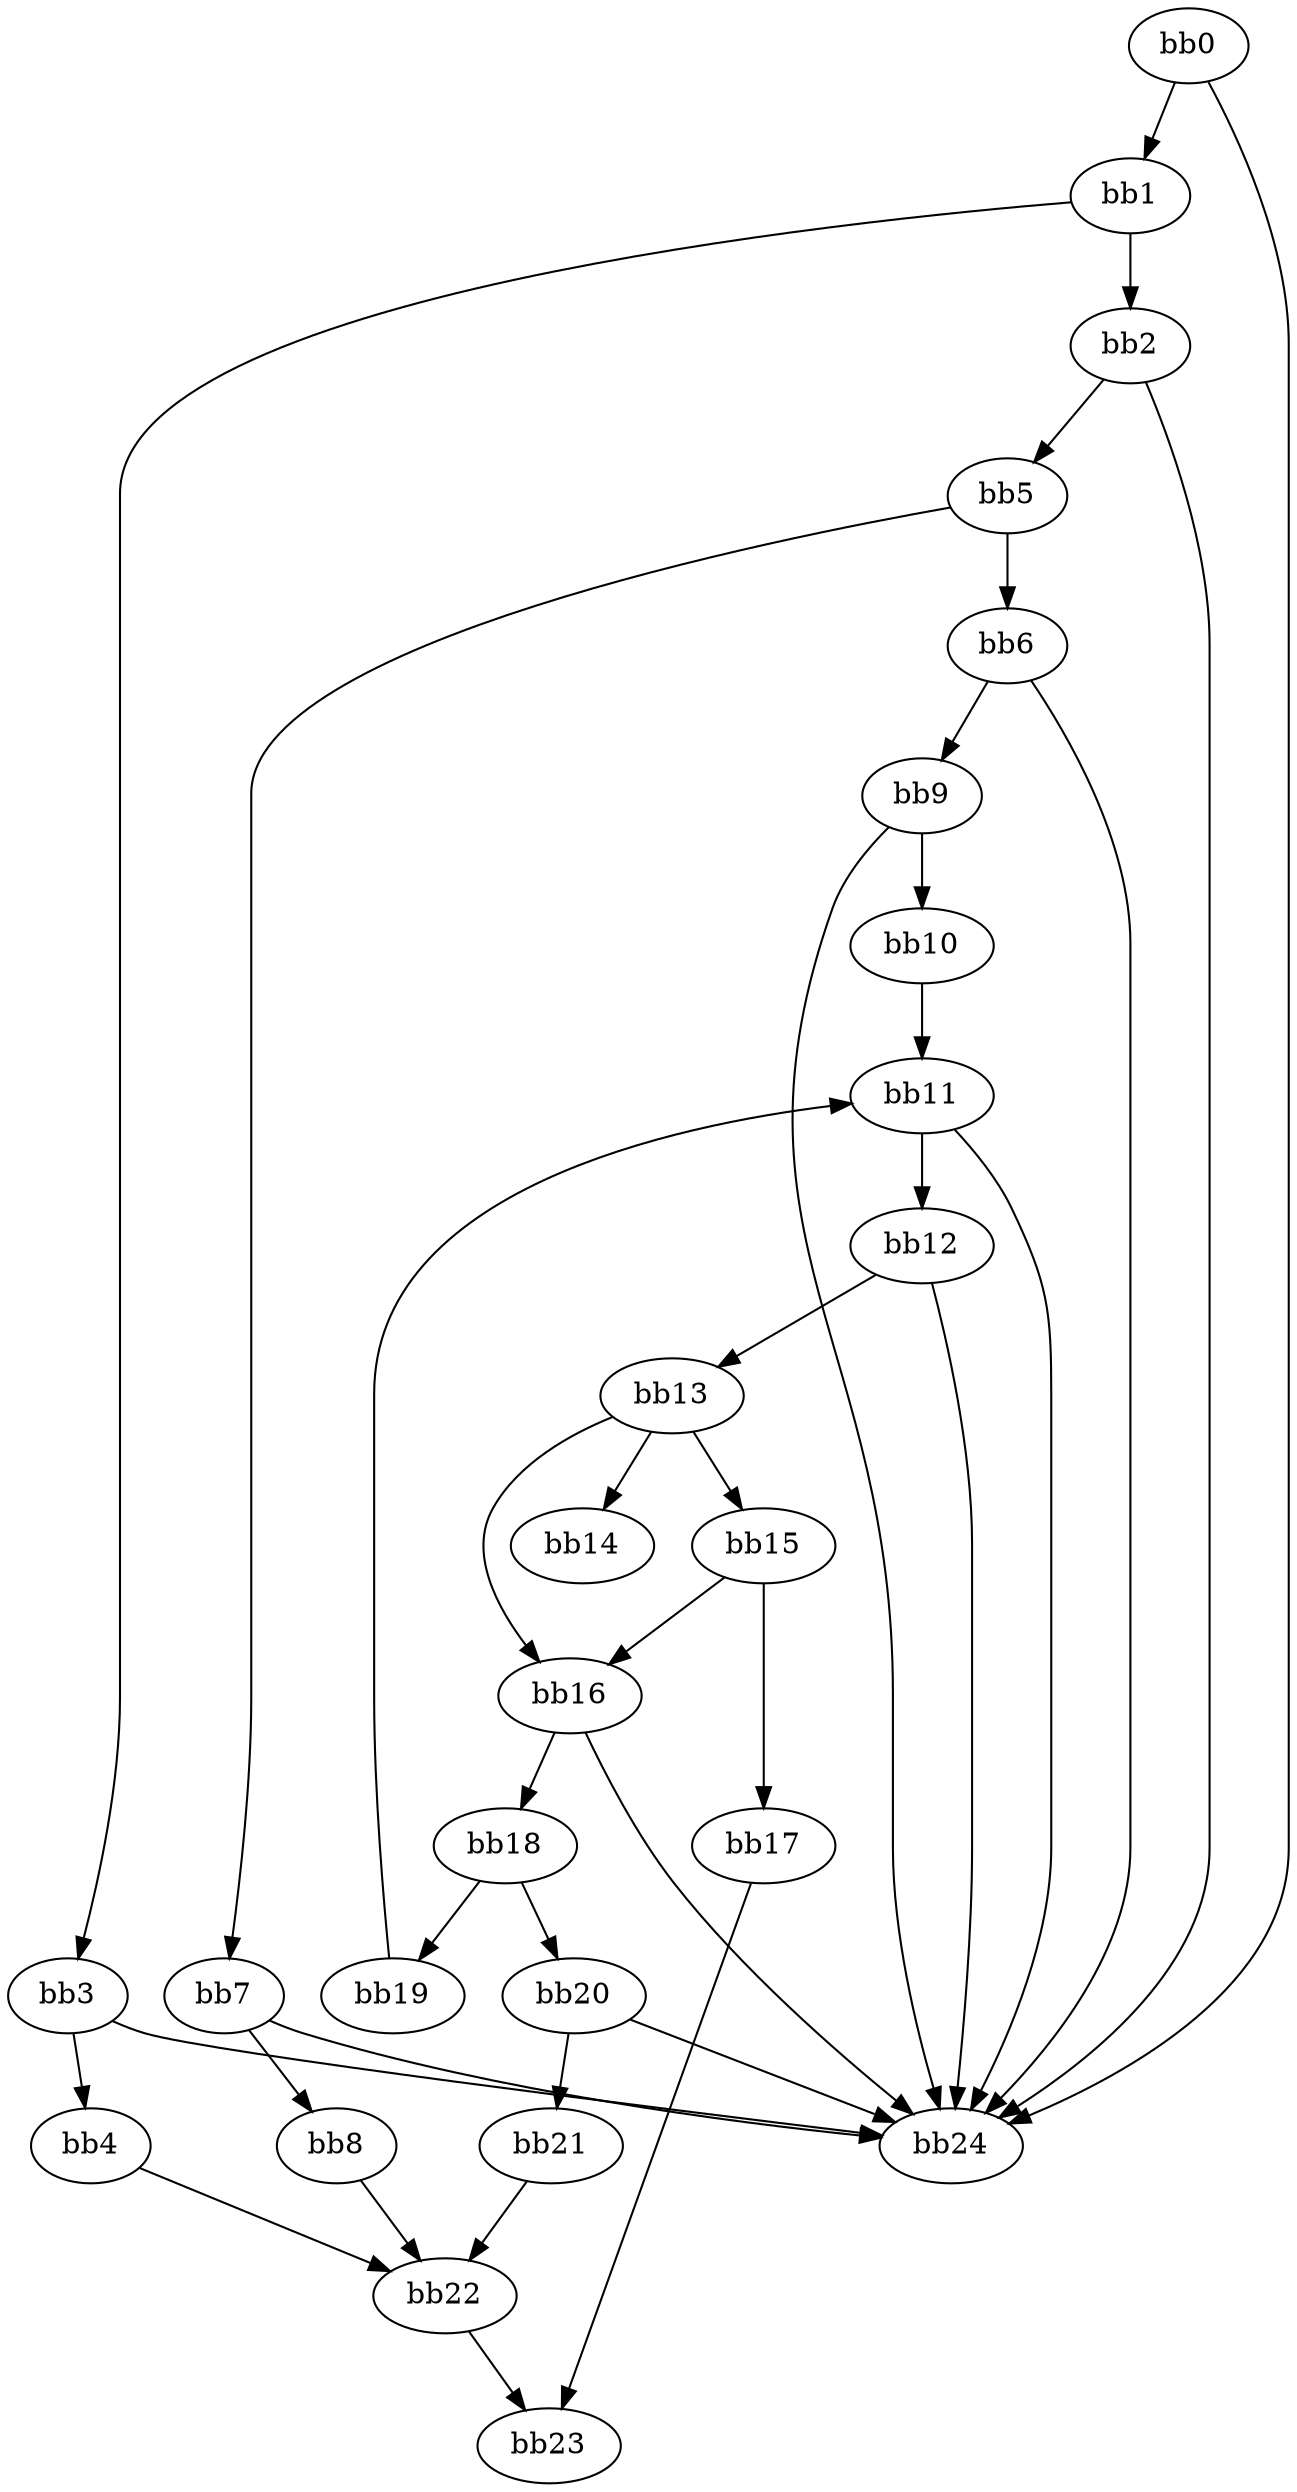 digraph {
    0 [ label = "bb0\l" ]
    1 [ label = "bb1\l" ]
    2 [ label = "bb2\l" ]
    3 [ label = "bb3\l" ]
    4 [ label = "bb4\l" ]
    5 [ label = "bb5\l" ]
    6 [ label = "bb6\l" ]
    7 [ label = "bb7\l" ]
    8 [ label = "bb8\l" ]
    9 [ label = "bb9\l" ]
    10 [ label = "bb10\l" ]
    11 [ label = "bb11\l" ]
    12 [ label = "bb12\l" ]
    13 [ label = "bb13\l" ]
    14 [ label = "bb14\l" ]
    15 [ label = "bb15\l" ]
    16 [ label = "bb16\l" ]
    17 [ label = "bb17\l" ]
    18 [ label = "bb18\l" ]
    19 [ label = "bb19\l" ]
    20 [ label = "bb20\l" ]
    21 [ label = "bb21\l" ]
    22 [ label = "bb22\l" ]
    23 [ label = "bb23\l" ]
    24 [ label = "bb24\l" ]
    0 -> 1 [ ]
    0 -> 24 [ ]
    1 -> 2 [ ]
    1 -> 3 [ ]
    2 -> 5 [ ]
    2 -> 24 [ ]
    3 -> 4 [ ]
    3 -> 24 [ ]
    4 -> 22 [ ]
    5 -> 6 [ ]
    5 -> 7 [ ]
    6 -> 9 [ ]
    6 -> 24 [ ]
    7 -> 8 [ ]
    7 -> 24 [ ]
    8 -> 22 [ ]
    9 -> 10 [ ]
    9 -> 24 [ ]
    10 -> 11 [ ]
    11 -> 12 [ ]
    11 -> 24 [ ]
    12 -> 13 [ ]
    12 -> 24 [ ]
    13 -> 14 [ ]
    13 -> 15 [ ]
    13 -> 16 [ ]
    15 -> 16 [ ]
    15 -> 17 [ ]
    16 -> 18 [ ]
    16 -> 24 [ ]
    17 -> 23 [ ]
    18 -> 19 [ ]
    18 -> 20 [ ]
    19 -> 11 [ ]
    20 -> 21 [ ]
    20 -> 24 [ ]
    21 -> 22 [ ]
    22 -> 23 [ ]
}

